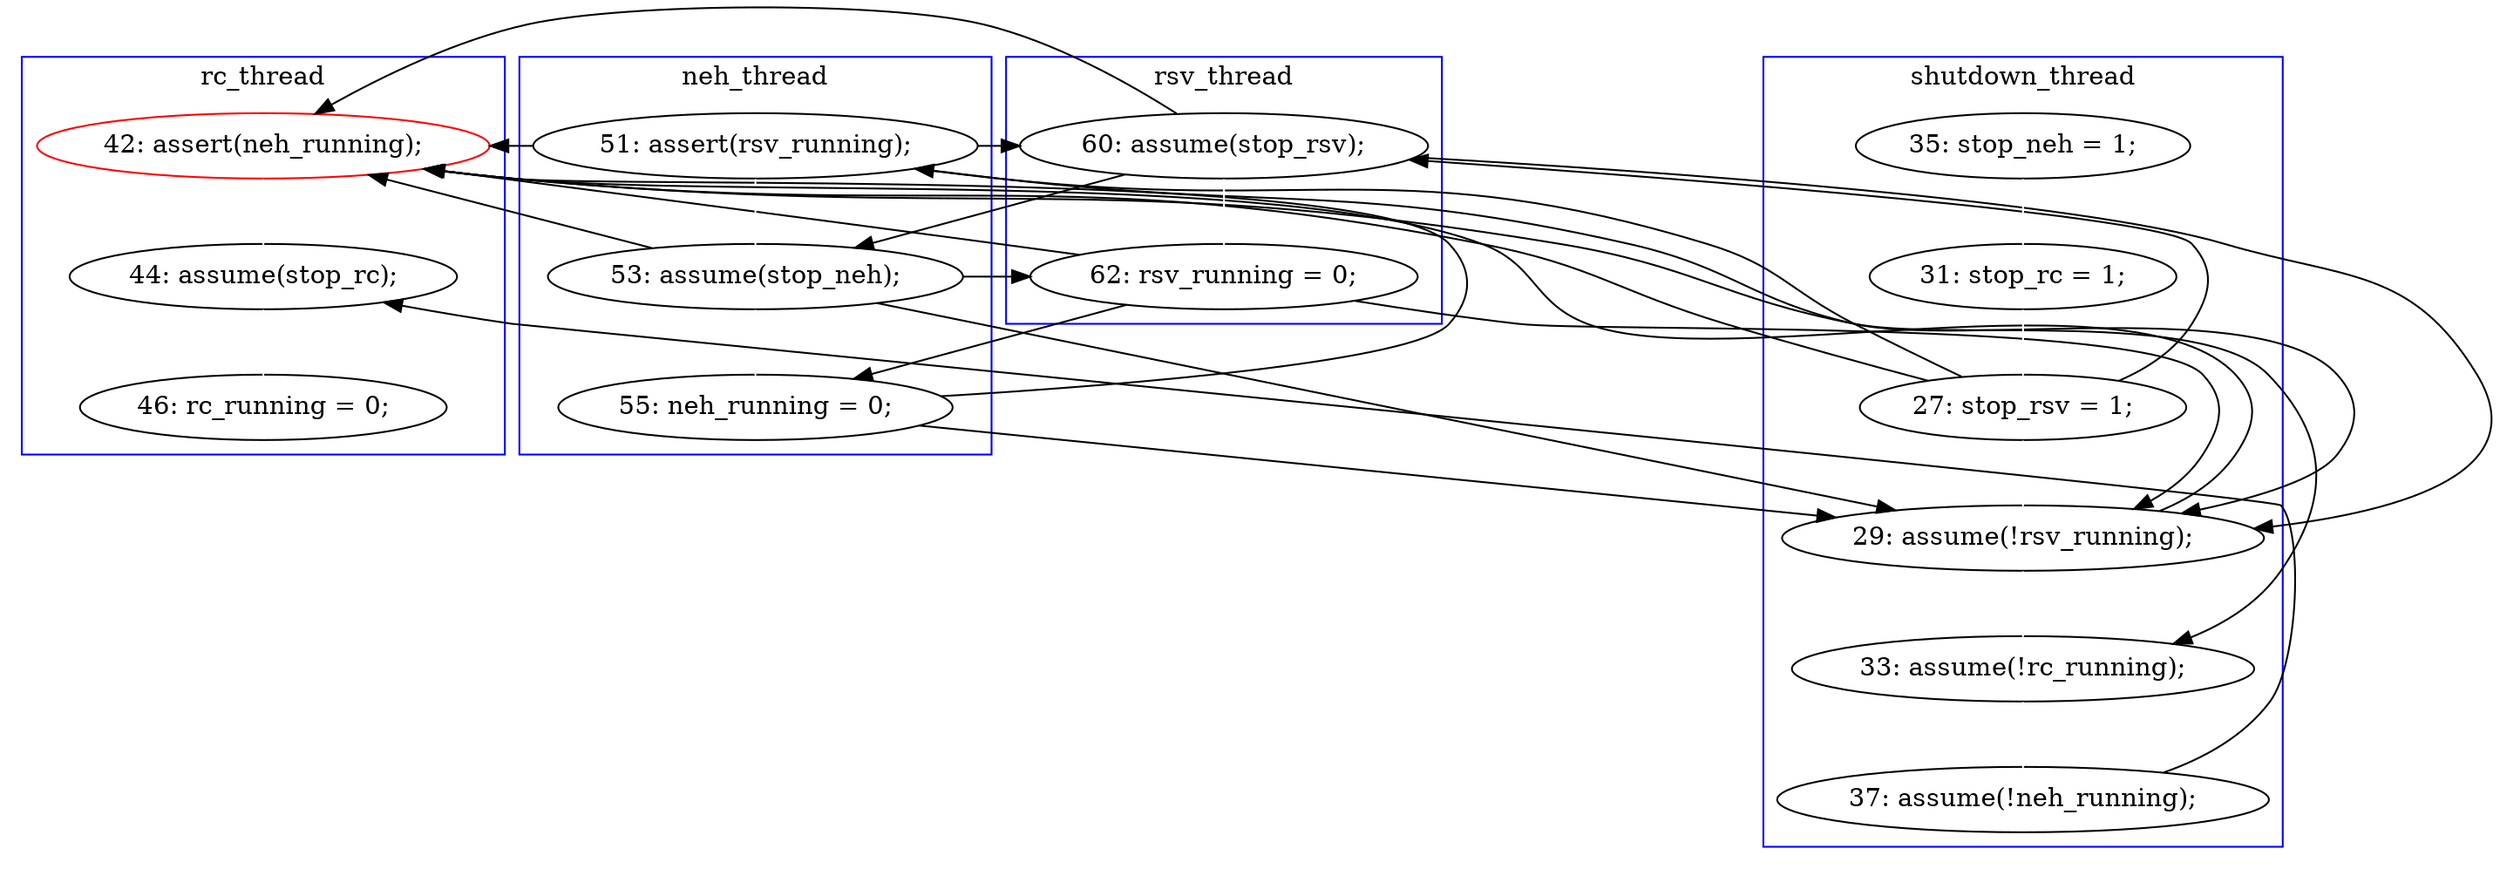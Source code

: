 digraph Counterexample {
	20 -> 21 [color = black, style = solid, constraint = false]
	20 -> 23 [color = white, style = solid]
	18 -> 25 [color = black, style = solid, constraint = false]
	21 -> 27 [color = black, style = solid, constraint = false]
	20 -> 27 [color = black, style = solid, constraint = false]
	15 -> 18 [color = black, style = solid, constraint = false]
	19 -> 27 [color = black, style = solid, constraint = false]
	19 -> 21 [color = white, style = solid]
	29 -> 31 [color = black, style = solid, constraint = false]
	21 -> 23 [color = black, style = solid, constraint = false]
	23 -> 27 [color = black, style = solid, constraint = false]
	15 -> 25 [color = white, style = solid]
	31 -> 36 [color = white, style = solid]
	20 -> 25 [color = black, style = solid, constraint = false]
	19 -> 25 [color = black, style = solid, constraint = false]
	18 -> 20 [color = white, style = solid]
	27 -> 28 [color = black, style = solid, constraint = false]
	13 -> 14 [color = white, style = solid]
	19 -> 20 [color = black, style = solid, constraint = false]
	15 -> 19 [color = black, style = solid, constraint = false]
	25 -> 28 [color = white, style = solid]
	28 -> 29 [color = white, style = solid]
	14 -> 15 [color = white, style = solid]
	25 -> 27 [color = black, style = solid, constraint = false]
	27 -> 31 [color = white, style = solid]
	23 -> 25 [color = black, style = solid, constraint = false]
	18 -> 19 [color = black, style = solid, constraint = false]
	21 -> 25 [color = black, style = solid, constraint = false]
	18 -> 27 [color = black, style = solid, constraint = false]
	15 -> 27 [color = black, style = solid, constraint = false]
	subgraph cluster4 {
		label = rsv_thread
		color = blue
		19  [label = "60: assume(stop_rsv);"]
		21  [label = "62: rsv_running = 0;"]
	}
	subgraph cluster3 {
		label = neh_thread
		color = blue
		23  [label = "55: neh_running = 0;"]
		20  [label = "53: assume(stop_neh);"]
		18  [label = "51: assert(rsv_running);"]
	}
	subgraph cluster1 {
		label = shutdown_thread
		color = blue
		13  [label = "35: stop_neh = 1;"]
		14  [label = "31: stop_rc = 1;"]
		28  [label = "33: assume(!rc_running);"]
		29  [label = "37: assume(!neh_running);"]
		25  [label = "29: assume(!rsv_running);"]
		15  [label = "27: stop_rsv = 1;"]
	}
	subgraph cluster2 {
		label = rc_thread
		color = blue
		36  [label = "46: rc_running = 0;"]
		31  [label = "44: assume(stop_rc);"]
		27  [label = "42: assert(neh_running);", color = red]
	}
}